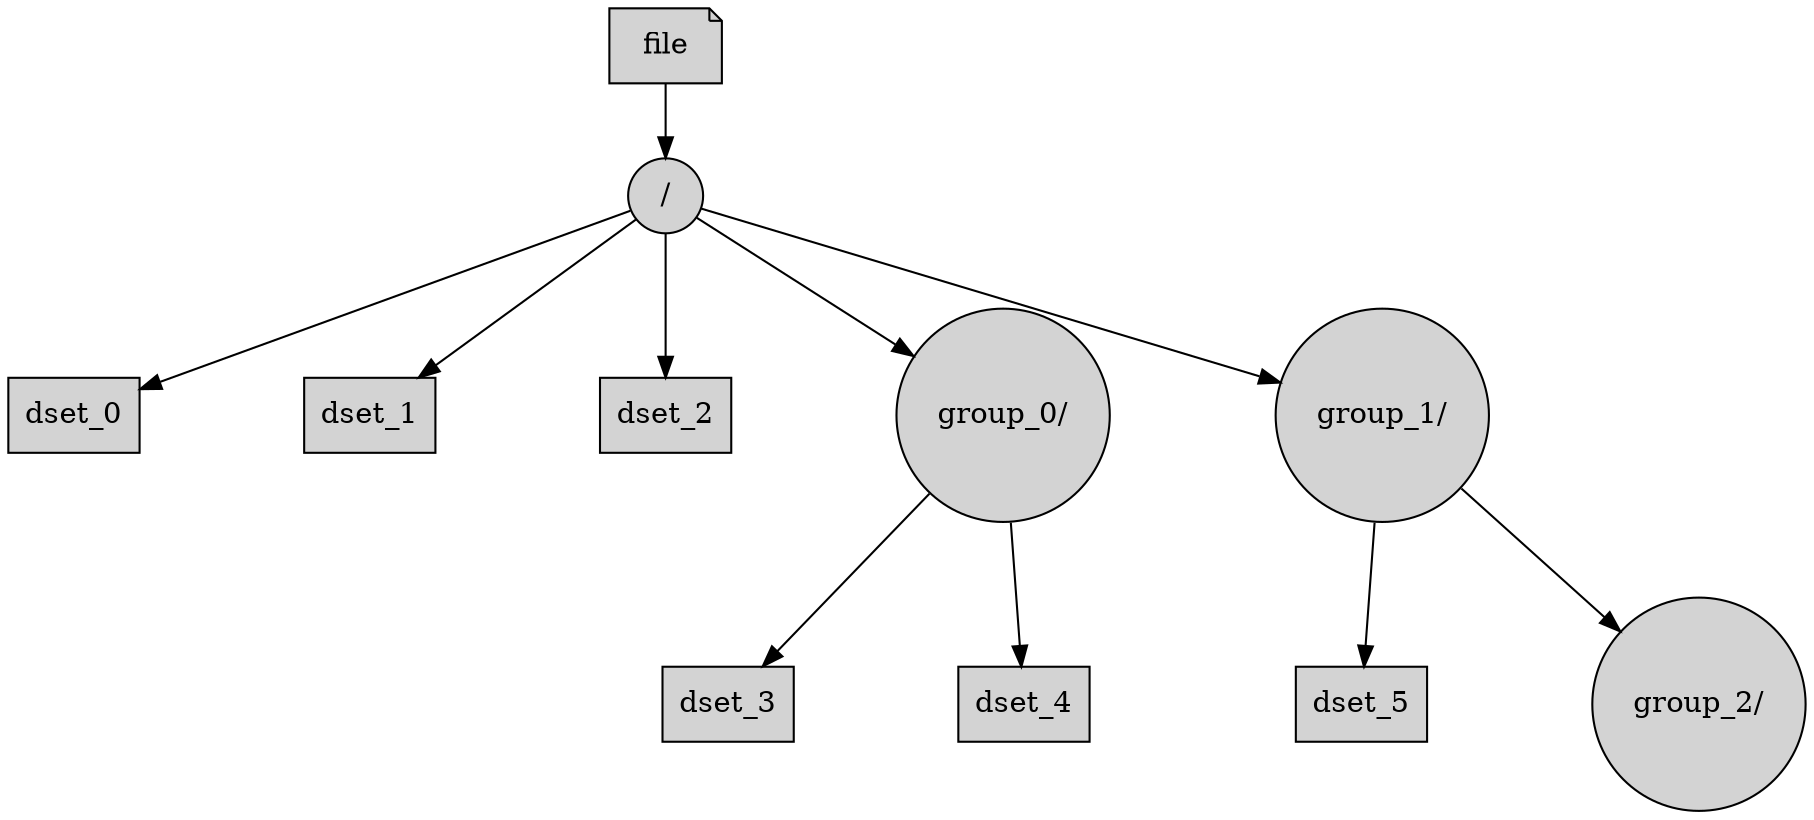 digraph tree {
    graph [rankdir=TB];
    splines=false;
    node [style=filled];
    nodesep=1.1;

    file [label="file", shape="note"];
    root [label="/", shape="circle"];
    file -> root

    dset_0 [label="dset_0", shape="rect"];
    dset_1 [label="dset_1", shape="rect"];
    dset_2 [label="dset_2", shape="rect"];
    group_0 [label="group_0/", shape="circle"];
    group_1 [label="group_1/", shape="circle"];

    root -> {dset_0 dset_1 dset_2 group_0, group_1}

    dset_3 [label="dset_3", shape="rect"];
    dset_4 [label="dset_4", shape="rect"];

    group_0 -> {dset_3 dset_4}

    dset_5 [label="dset_5", shape="rect"];
    group_2 [label="group_2/", shape="circle"];

    group_1 -> {dset_5 group_2}
}
